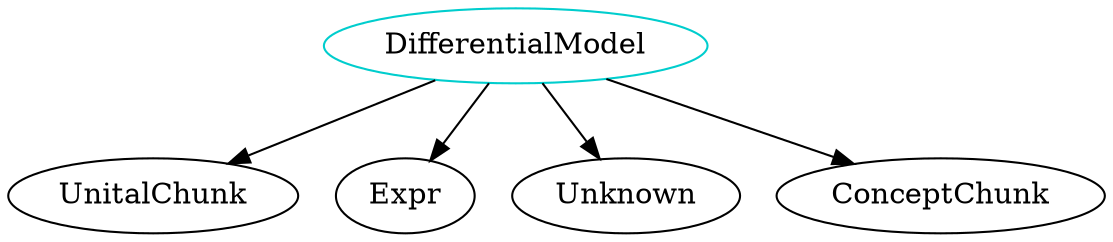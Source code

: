 digraph differentialmodel{
DifferentialModel	[shape=oval, color=cyan3, label="DifferentialModel"];
DifferentialModel -> UnitalChunk;
DifferentialModel -> Expr;
DifferentialModel -> Unknown;
DifferentialModel -> ConceptChunk;
}
